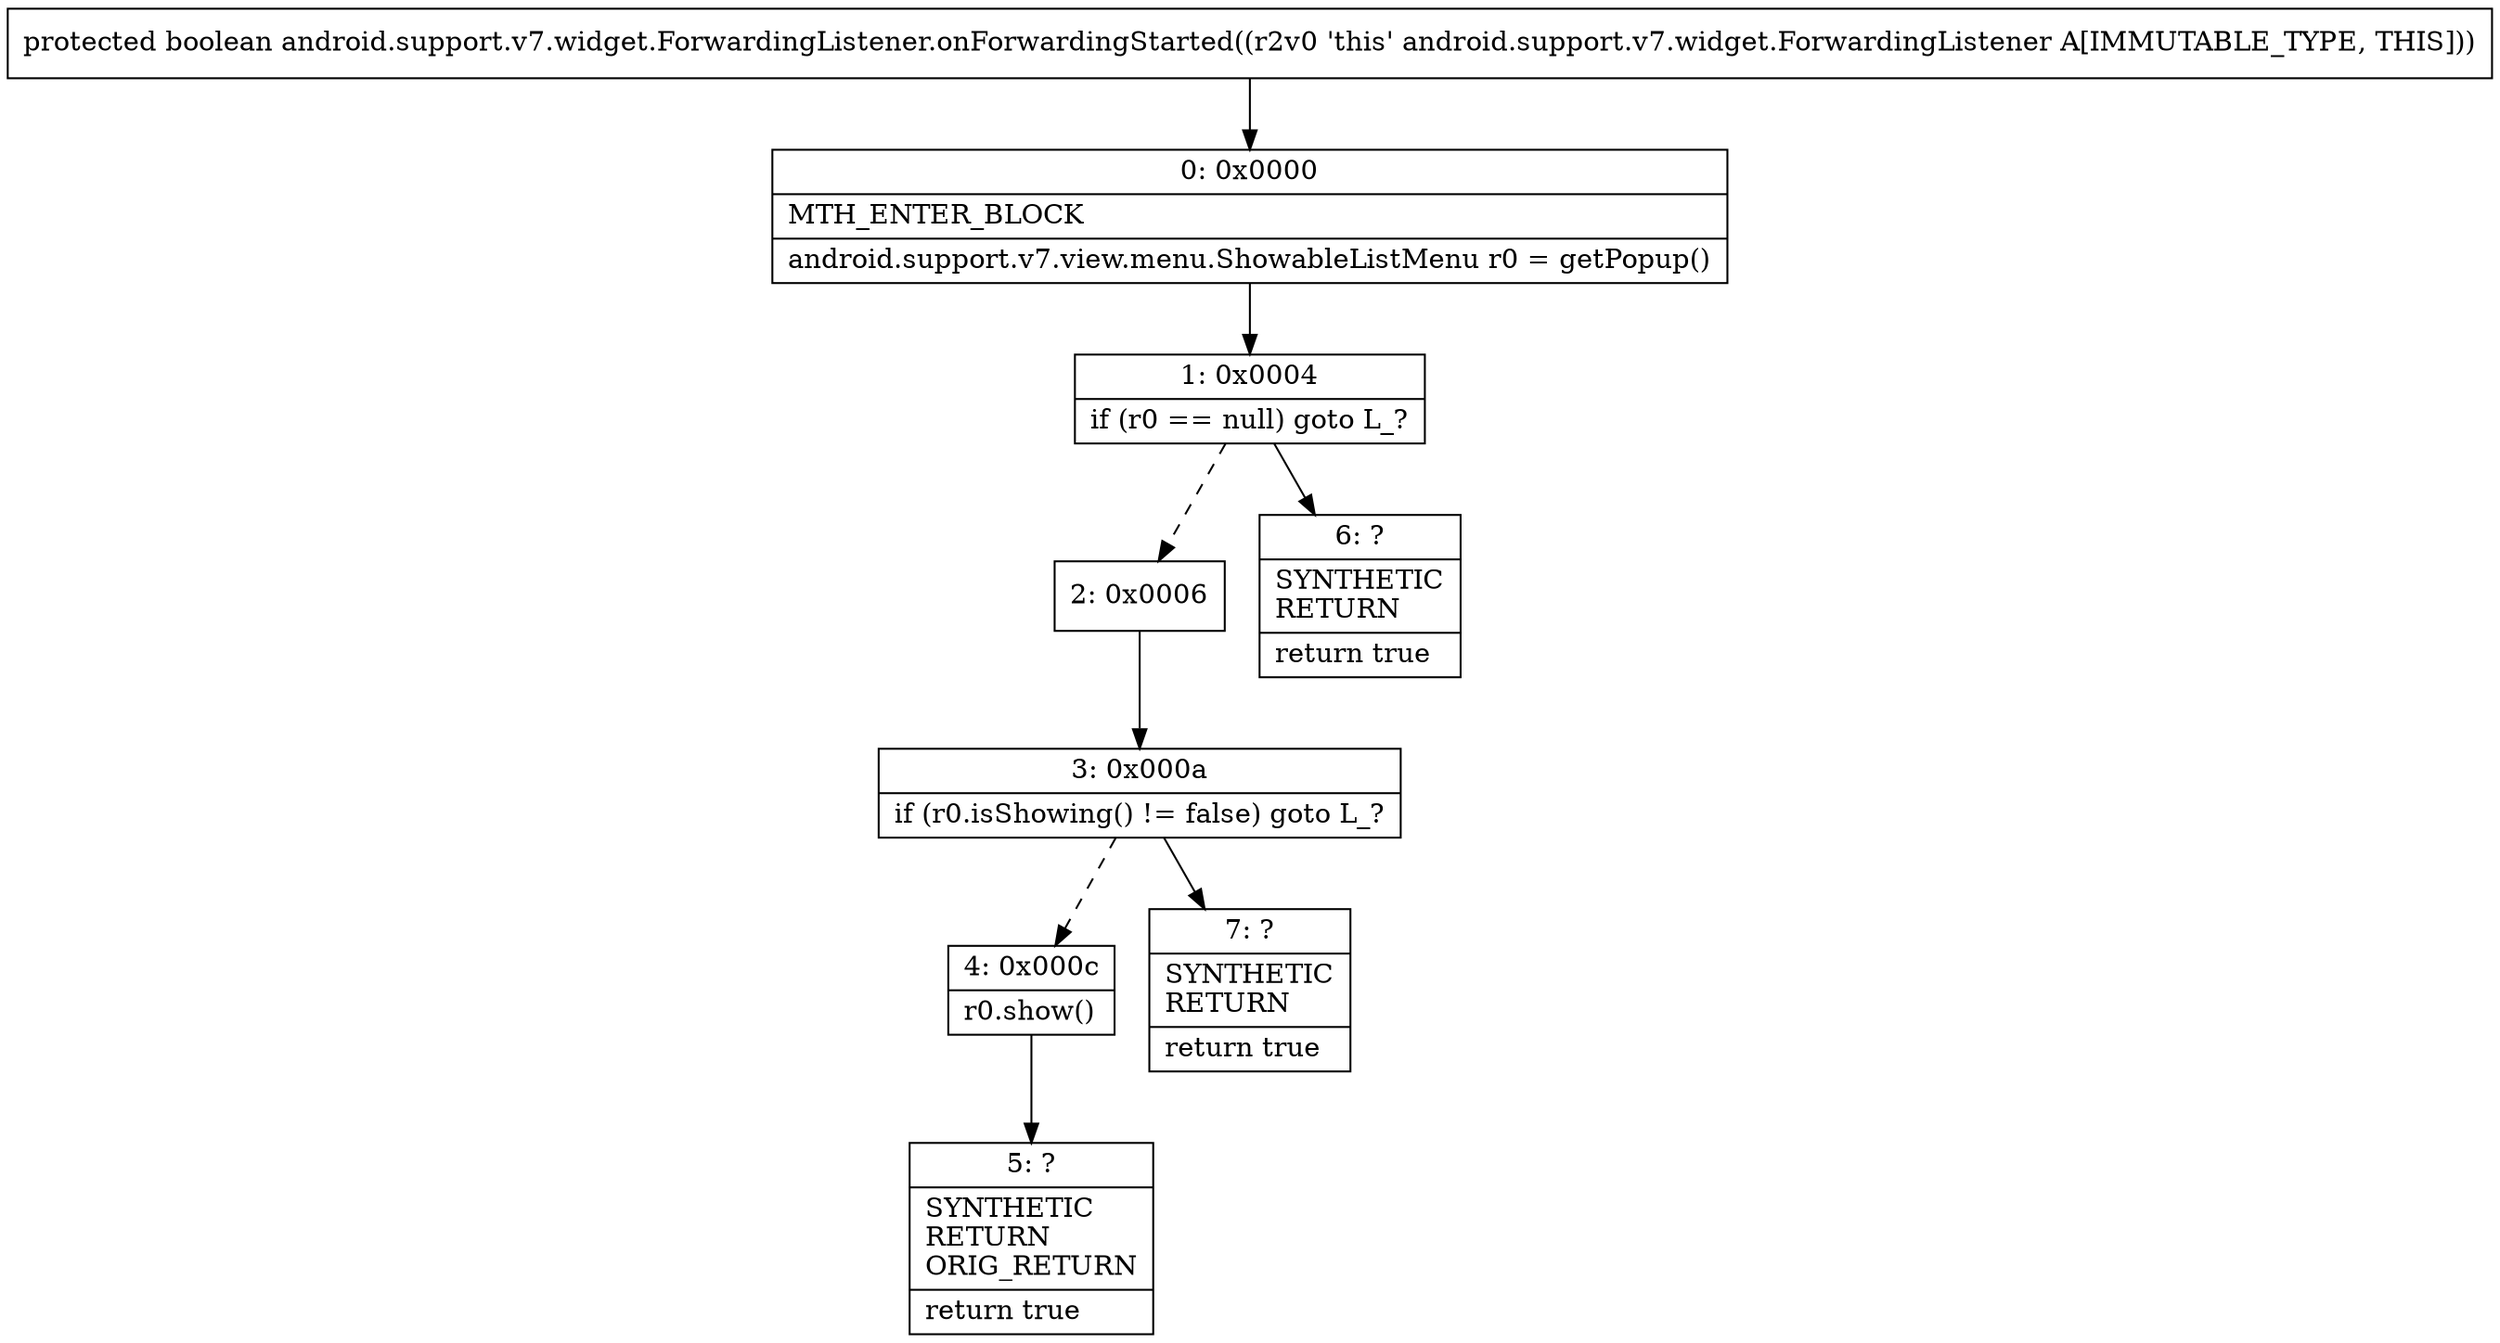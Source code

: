 digraph "CFG forandroid.support.v7.widget.ForwardingListener.onForwardingStarted()Z" {
Node_0 [shape=record,label="{0\:\ 0x0000|MTH_ENTER_BLOCK\l|android.support.v7.view.menu.ShowableListMenu r0 = getPopup()\l}"];
Node_1 [shape=record,label="{1\:\ 0x0004|if (r0 == null) goto L_?\l}"];
Node_2 [shape=record,label="{2\:\ 0x0006}"];
Node_3 [shape=record,label="{3\:\ 0x000a|if (r0.isShowing() != false) goto L_?\l}"];
Node_4 [shape=record,label="{4\:\ 0x000c|r0.show()\l}"];
Node_5 [shape=record,label="{5\:\ ?|SYNTHETIC\lRETURN\lORIG_RETURN\l|return true\l}"];
Node_6 [shape=record,label="{6\:\ ?|SYNTHETIC\lRETURN\l|return true\l}"];
Node_7 [shape=record,label="{7\:\ ?|SYNTHETIC\lRETURN\l|return true\l}"];
MethodNode[shape=record,label="{protected boolean android.support.v7.widget.ForwardingListener.onForwardingStarted((r2v0 'this' android.support.v7.widget.ForwardingListener A[IMMUTABLE_TYPE, THIS])) }"];
MethodNode -> Node_0;
Node_0 -> Node_1;
Node_1 -> Node_2[style=dashed];
Node_1 -> Node_6;
Node_2 -> Node_3;
Node_3 -> Node_4[style=dashed];
Node_3 -> Node_7;
Node_4 -> Node_5;
}

